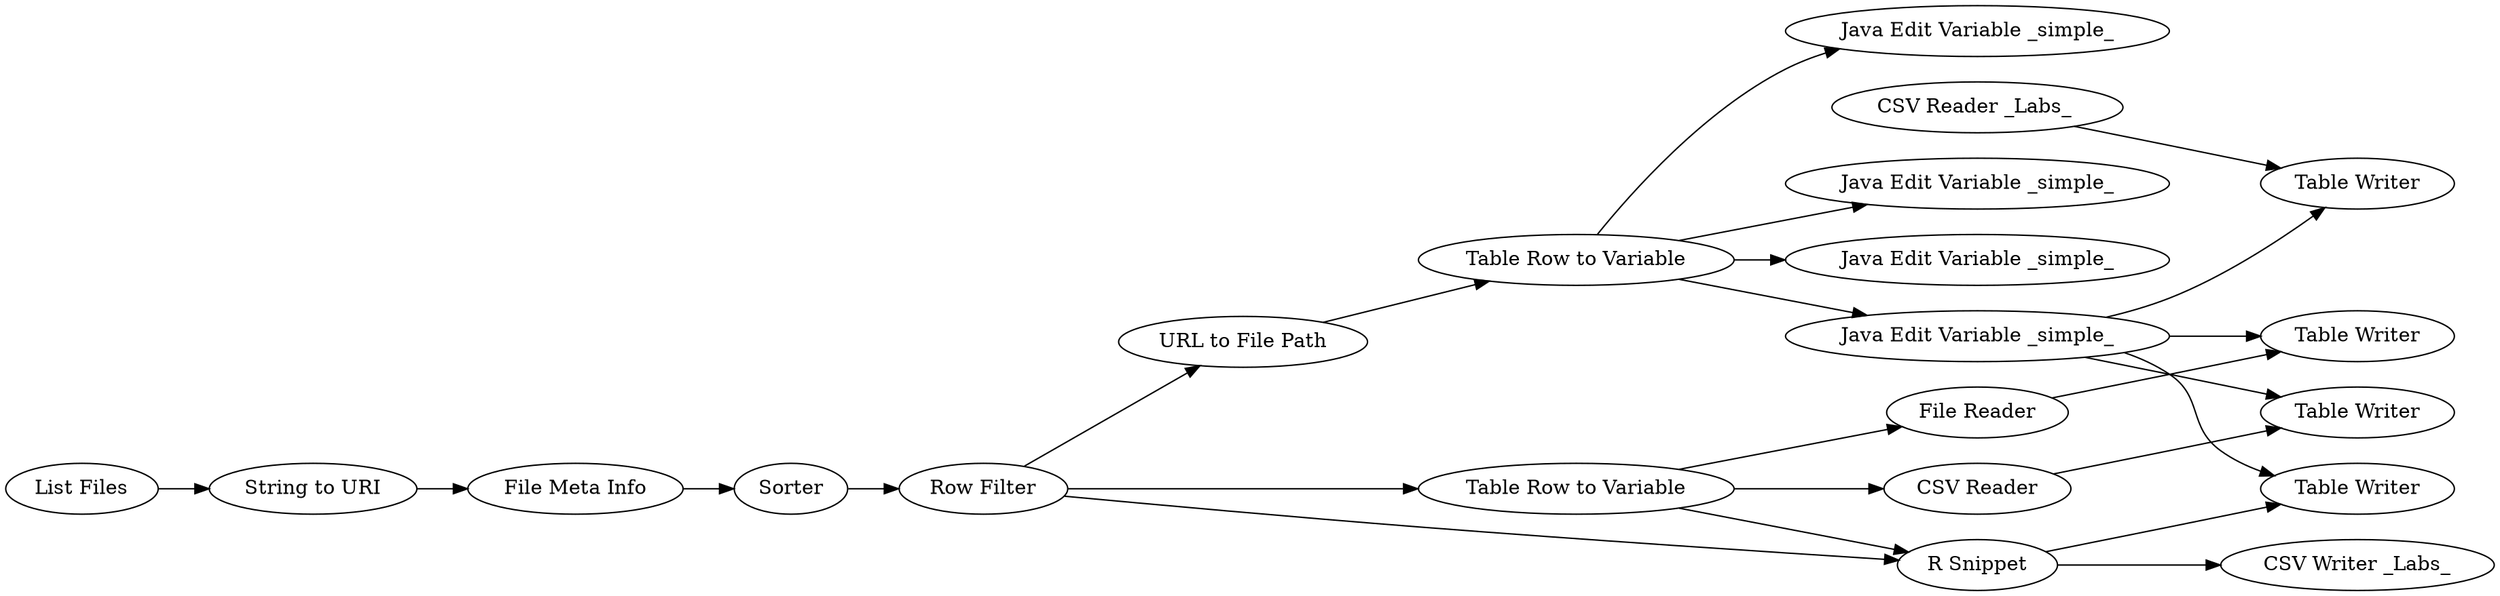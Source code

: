 digraph {
	29 -> 34
	29 -> 37
	31 -> 35
	37 -> 36
	23 -> 29
	28 -> 20
	1 -> 36
	18 -> 19
	30 -> 33
	37 -> 35
	37 -> 26
	29 -> 32
	19 -> 23
	16 -> 18
	28 -> 30
	15 -> 17
	29 -> 25
	28 -> 1
	20 -> 26
	37 -> 33
	20 -> 38
	19 -> 20
	19 -> 28
	17 -> 16
	18 [label=Sorter]
	26 [label="Table Writer"]
	32 [label="Java Edit Variable _simple_"]
	17 [label="String to URI"]
	19 [label="Row Filter"]
	31 [label="CSV Reader _Labs_ "]
	15 [label="List Files"]
	25 [label="Java Edit Variable _simple_"]
	16 [label="File Meta Info"]
	1 [label="File Reader"]
	28 [label="Table Row to Variable"]
	23 [label="URL to File Path"]
	38 [label="CSV Writer _Labs_"]
	20 [label="R Snippet"]
	35 [label="Table Writer"]
	34 [label="Java Edit Variable _simple_"]
	29 [label="Table Row to Variable"]
	36 [label="Table Writer"]
	33 [label="Table Writer"]
	30 [label="CSV Reader"]
	37 [label="Java Edit Variable _simple_"]
	rankdir=LR
}
